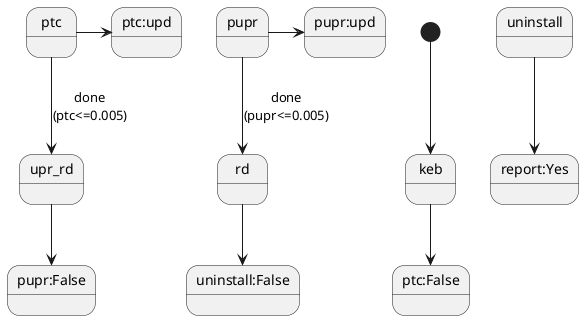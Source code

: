 @startuml
[*]-->keb
keb-->ptc:False
ptc->ptc:upd
ptc-->upr_rd:done\n(ptc<=0.005)
upr_rd-->pupr:False
pupr->pupr:upd
pupr-->rd:done\n(pupr<=0.005)
rd-->uninstall:False
uninstall-->report:Yes
@enduml